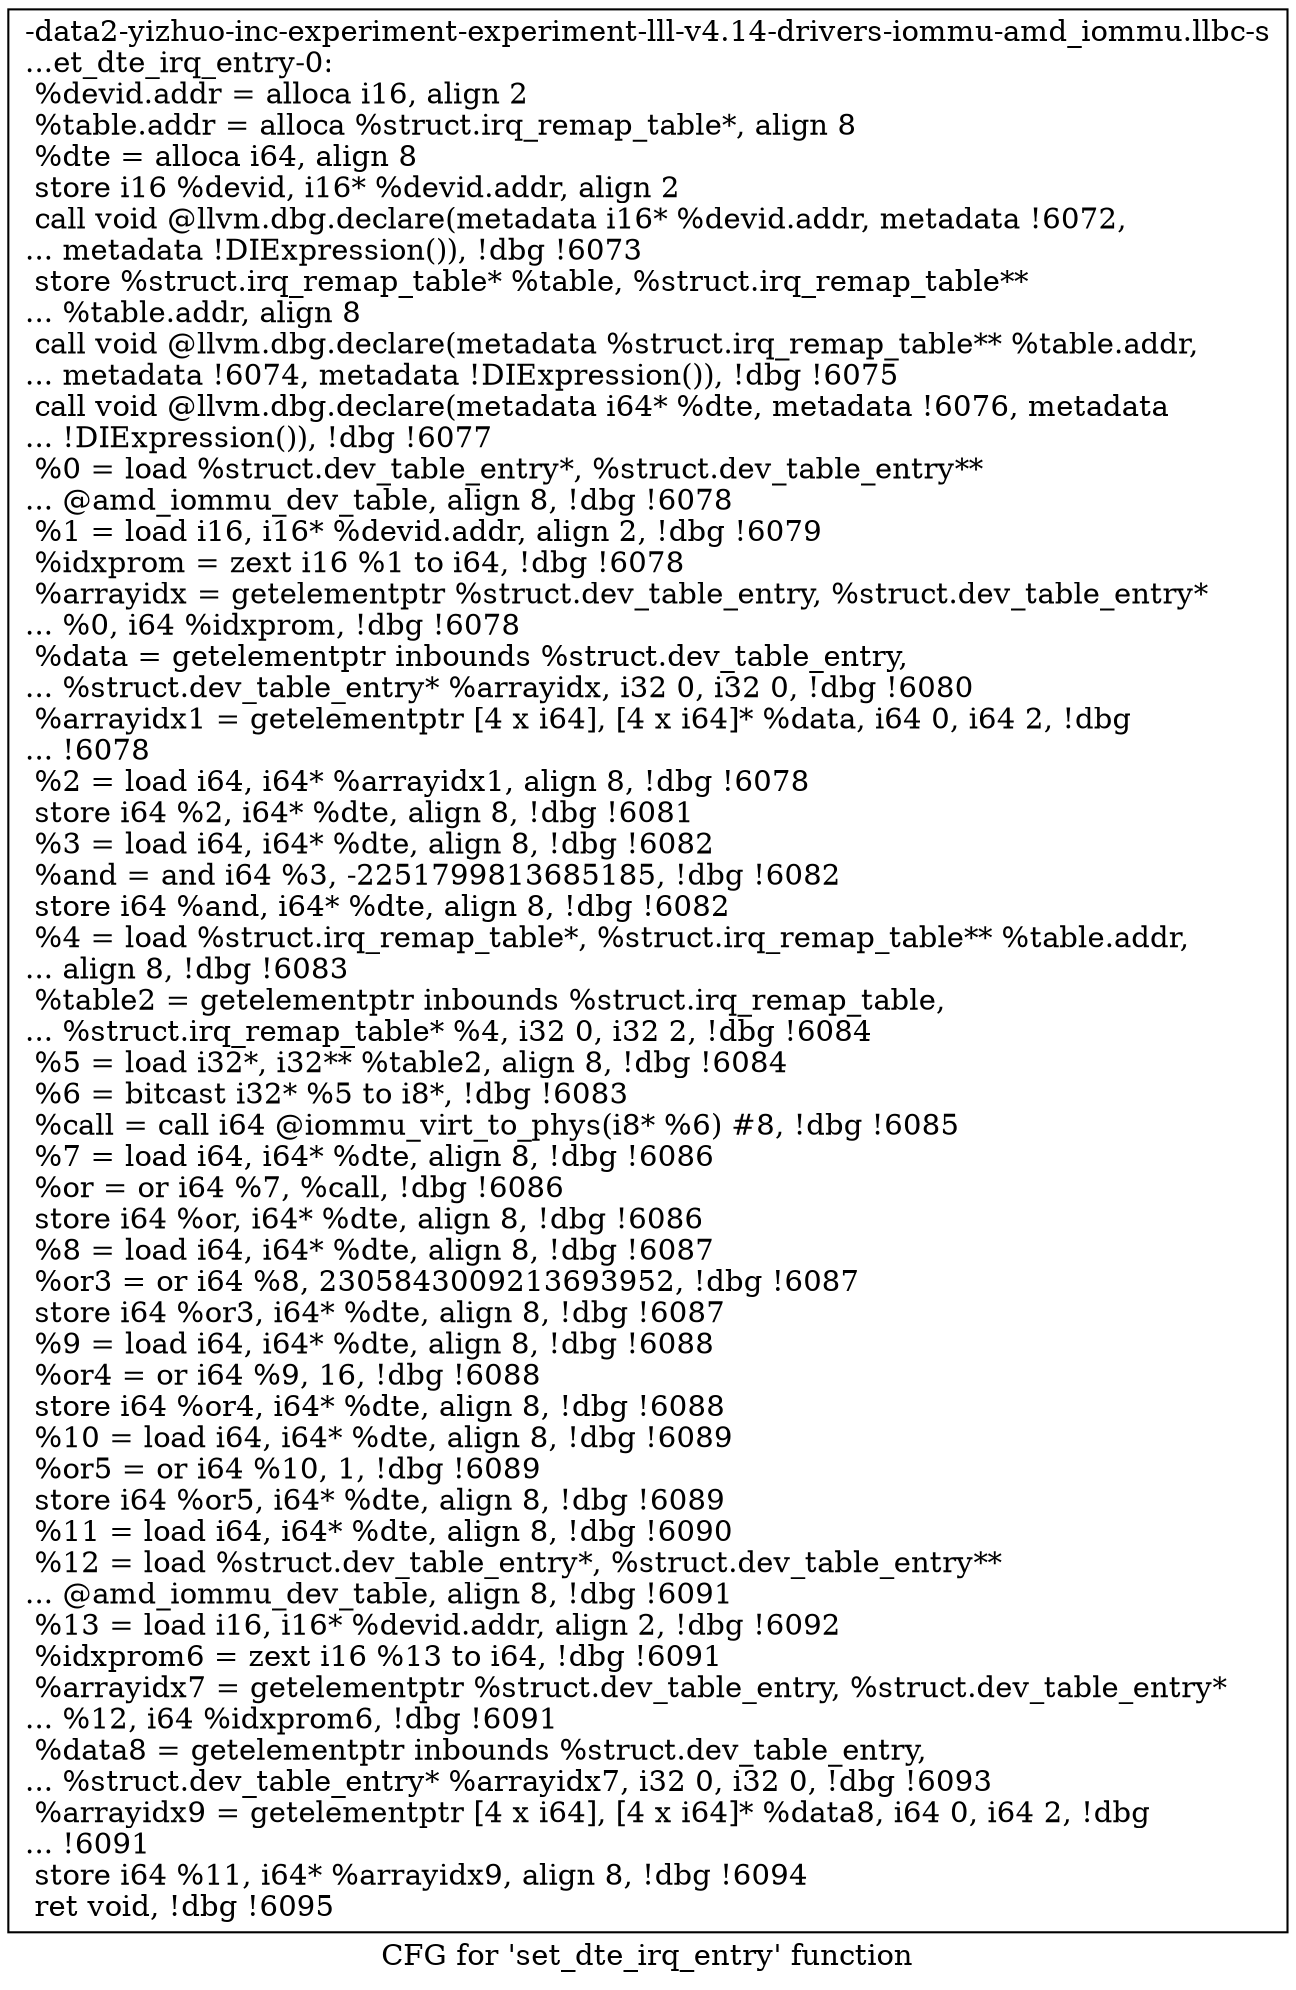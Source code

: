 digraph "CFG for 'set_dte_irq_entry' function" {
	label="CFG for 'set_dte_irq_entry' function";

	Node0x561b94a176f0 [shape=record,label="{-data2-yizhuo-inc-experiment-experiment-lll-v4.14-drivers-iommu-amd_iommu.llbc-s\l...et_dte_irq_entry-0:\l  %devid.addr = alloca i16, align 2\l  %table.addr = alloca %struct.irq_remap_table*, align 8\l  %dte = alloca i64, align 8\l  store i16 %devid, i16* %devid.addr, align 2\l  call void @llvm.dbg.declare(metadata i16* %devid.addr, metadata !6072,\l... metadata !DIExpression()), !dbg !6073\l  store %struct.irq_remap_table* %table, %struct.irq_remap_table**\l... %table.addr, align 8\l  call void @llvm.dbg.declare(metadata %struct.irq_remap_table** %table.addr,\l... metadata !6074, metadata !DIExpression()), !dbg !6075\l  call void @llvm.dbg.declare(metadata i64* %dte, metadata !6076, metadata\l... !DIExpression()), !dbg !6077\l  %0 = load %struct.dev_table_entry*, %struct.dev_table_entry**\l... @amd_iommu_dev_table, align 8, !dbg !6078\l  %1 = load i16, i16* %devid.addr, align 2, !dbg !6079\l  %idxprom = zext i16 %1 to i64, !dbg !6078\l  %arrayidx = getelementptr %struct.dev_table_entry, %struct.dev_table_entry*\l... %0, i64 %idxprom, !dbg !6078\l  %data = getelementptr inbounds %struct.dev_table_entry,\l... %struct.dev_table_entry* %arrayidx, i32 0, i32 0, !dbg !6080\l  %arrayidx1 = getelementptr [4 x i64], [4 x i64]* %data, i64 0, i64 2, !dbg\l... !6078\l  %2 = load i64, i64* %arrayidx1, align 8, !dbg !6078\l  store i64 %2, i64* %dte, align 8, !dbg !6081\l  %3 = load i64, i64* %dte, align 8, !dbg !6082\l  %and = and i64 %3, -2251799813685185, !dbg !6082\l  store i64 %and, i64* %dte, align 8, !dbg !6082\l  %4 = load %struct.irq_remap_table*, %struct.irq_remap_table** %table.addr,\l... align 8, !dbg !6083\l  %table2 = getelementptr inbounds %struct.irq_remap_table,\l... %struct.irq_remap_table* %4, i32 0, i32 2, !dbg !6084\l  %5 = load i32*, i32** %table2, align 8, !dbg !6084\l  %6 = bitcast i32* %5 to i8*, !dbg !6083\l  %call = call i64 @iommu_virt_to_phys(i8* %6) #8, !dbg !6085\l  %7 = load i64, i64* %dte, align 8, !dbg !6086\l  %or = or i64 %7, %call, !dbg !6086\l  store i64 %or, i64* %dte, align 8, !dbg !6086\l  %8 = load i64, i64* %dte, align 8, !dbg !6087\l  %or3 = or i64 %8, 2305843009213693952, !dbg !6087\l  store i64 %or3, i64* %dte, align 8, !dbg !6087\l  %9 = load i64, i64* %dte, align 8, !dbg !6088\l  %or4 = or i64 %9, 16, !dbg !6088\l  store i64 %or4, i64* %dte, align 8, !dbg !6088\l  %10 = load i64, i64* %dte, align 8, !dbg !6089\l  %or5 = or i64 %10, 1, !dbg !6089\l  store i64 %or5, i64* %dte, align 8, !dbg !6089\l  %11 = load i64, i64* %dte, align 8, !dbg !6090\l  %12 = load %struct.dev_table_entry*, %struct.dev_table_entry**\l... @amd_iommu_dev_table, align 8, !dbg !6091\l  %13 = load i16, i16* %devid.addr, align 2, !dbg !6092\l  %idxprom6 = zext i16 %13 to i64, !dbg !6091\l  %arrayidx7 = getelementptr %struct.dev_table_entry, %struct.dev_table_entry*\l... %12, i64 %idxprom6, !dbg !6091\l  %data8 = getelementptr inbounds %struct.dev_table_entry,\l... %struct.dev_table_entry* %arrayidx7, i32 0, i32 0, !dbg !6093\l  %arrayidx9 = getelementptr [4 x i64], [4 x i64]* %data8, i64 0, i64 2, !dbg\l... !6091\l  store i64 %11, i64* %arrayidx9, align 8, !dbg !6094\l  ret void, !dbg !6095\l}"];
}
